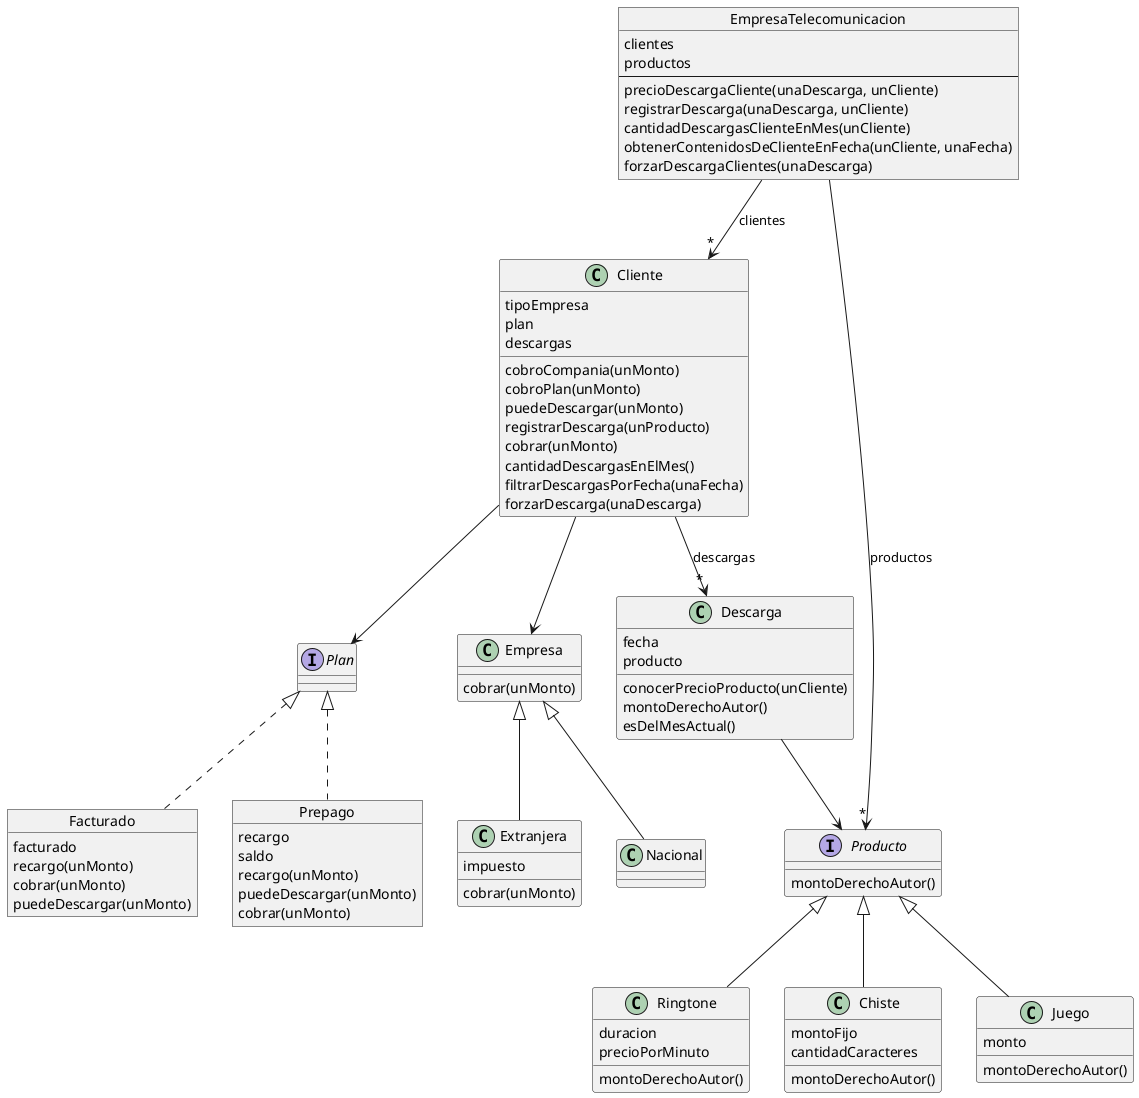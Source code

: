 @startuml DiagramaTelecom

object EmpresaTelecomunicacion {

    clientes 
    productos
    ---
    precioDescargaCliente(unaDescarga, unCliente)
    registrarDescarga(unaDescarga, unCliente)
    cantidadDescargasClienteEnMes(unCliente)
    obtenerContenidosDeClienteEnFecha(unCliente, unaFecha)
    forzarDescargaClientes(unaDescarga)
    
}

class Cliente {

    tipoEmpresa
    plan 
    descargas 
    cobroCompania(unMonto)
    cobroPlan(unMonto)
    puedeDescargar(unMonto)
    registrarDescarga(unProducto)
    cobrar(unMonto)
    cantidadDescargasEnElMes()
    filtrarDescargasPorFecha(unaFecha)
    forzarDescarga(unaDescarga)

}
class Descarga {

    fecha 
    producto
    conocerPrecioProducto(unCliente)
    montoDerechoAutor()
    esDelMesActual()

}
interface Producto {

    montoDerechoAutor()

}
class Ringtone {

    duracion
    precioPorMinuto
    montoDerechoAutor()

}
class Chiste {

    montoFijo
    cantidadCaracteres
    montoDerechoAutor()

}
class Juego {

    monto  
    montoDerechoAutor()

}
interface Plan
object Prepago {

    recargo 
    saldo 
    recargo(unMonto)
    puedeDescargar(unMonto)
    cobrar(unMonto)

}
object Facturado {

    facturado 
    recargo(unMonto)
    cobrar(unMonto)
    puedeDescargar(unMonto)

}

class Empresa {

    cobrar(unMonto)
}
class Nacional
class Extranjera {

    impuesto
    cobrar(unMonto)
}

EmpresaTelecomunicacion -->"*" Cliente: clientes
EmpresaTelecomunicacion -->"*" Producto: productos
Cliente -->"*" Descarga: descargas
Descarga --> Producto
Cliente --> Plan
Plan <|.. Prepago
Plan <|.. Facturado
Cliente --> Empresa
Empresa <|-- Nacional
Empresa <|-- Extranjera
Producto <|-- Ringtone
Producto <|-- Chiste
Producto <|-- Juego



@enduml